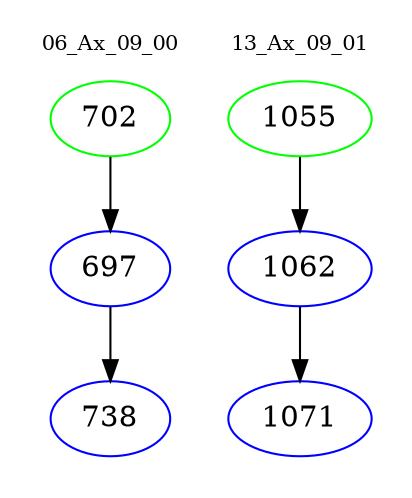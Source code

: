 digraph{
subgraph cluster_0 {
color = white
label = "06_Ax_09_00";
fontsize=10;
T0_702 [label="702", color="green"]
T0_702 -> T0_697 [color="black"]
T0_697 [label="697", color="blue"]
T0_697 -> T0_738 [color="black"]
T0_738 [label="738", color="blue"]
}
subgraph cluster_1 {
color = white
label = "13_Ax_09_01";
fontsize=10;
T1_1055 [label="1055", color="green"]
T1_1055 -> T1_1062 [color="black"]
T1_1062 [label="1062", color="blue"]
T1_1062 -> T1_1071 [color="black"]
T1_1071 [label="1071", color="blue"]
}
}
